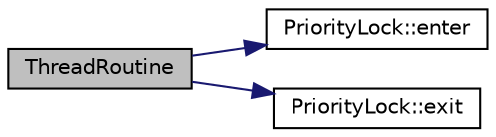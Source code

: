 digraph "ThreadRoutine"
{
  edge [fontname="Helvetica",fontsize="10",labelfontname="Helvetica",labelfontsize="10"];
  node [fontname="Helvetica",fontsize="10",shape=record];
  rankdir="LR";
  Node1 [label="ThreadRoutine",height=0.2,width=0.4,color="black", fillcolor="grey75", style="filled", fontcolor="black"];
  Node1 -> Node2 [color="midnightblue",fontsize="10",style="solid",fontname="Helvetica"];
  Node2 [label="PriorityLock::enter",height=0.2,width=0.4,color="black", fillcolor="white", style="filled",URL="$classPriorityLock.html#a8891b1ac7ee3de2ff39a0dd1791349fb"];
  Node1 -> Node3 [color="midnightblue",fontsize="10",style="solid",fontname="Helvetica"];
  Node3 [label="PriorityLock::exit",height=0.2,width=0.4,color="black", fillcolor="white", style="filled",URL="$classPriorityLock.html#a572356166105b668acfebe6549da71d2"];
}
